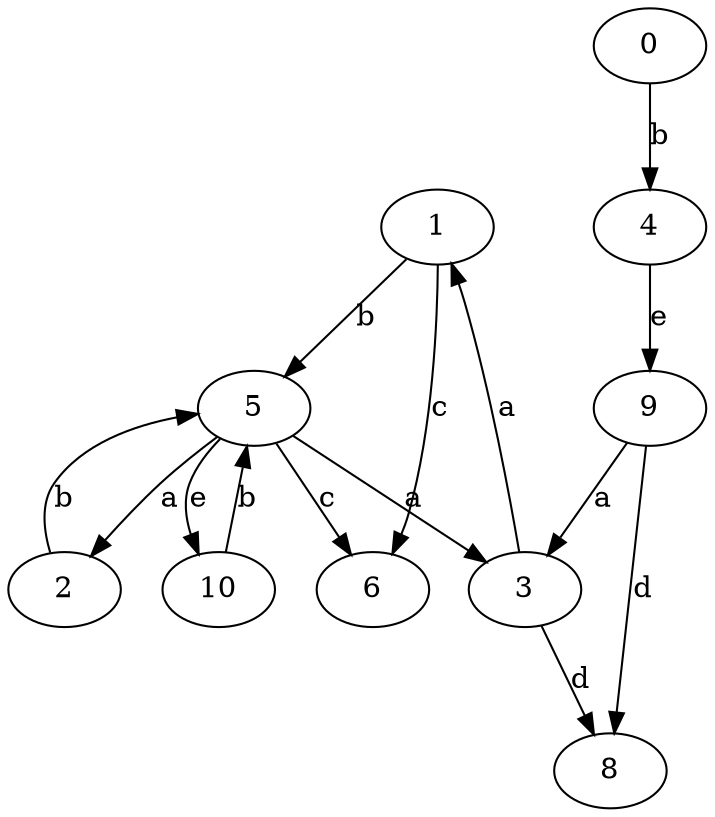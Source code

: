 strict digraph  {
1;
2;
3;
4;
5;
6;
8;
9;
10;
0;
1 -> 5  [label=b];
1 -> 6  [label=c];
2 -> 5  [label=b];
3 -> 1  [label=a];
3 -> 8  [label=d];
4 -> 9  [label=e];
5 -> 2  [label=a];
5 -> 3  [label=a];
5 -> 6  [label=c];
5 -> 10  [label=e];
9 -> 3  [label=a];
9 -> 8  [label=d];
10 -> 5  [label=b];
0 -> 4  [label=b];
}
